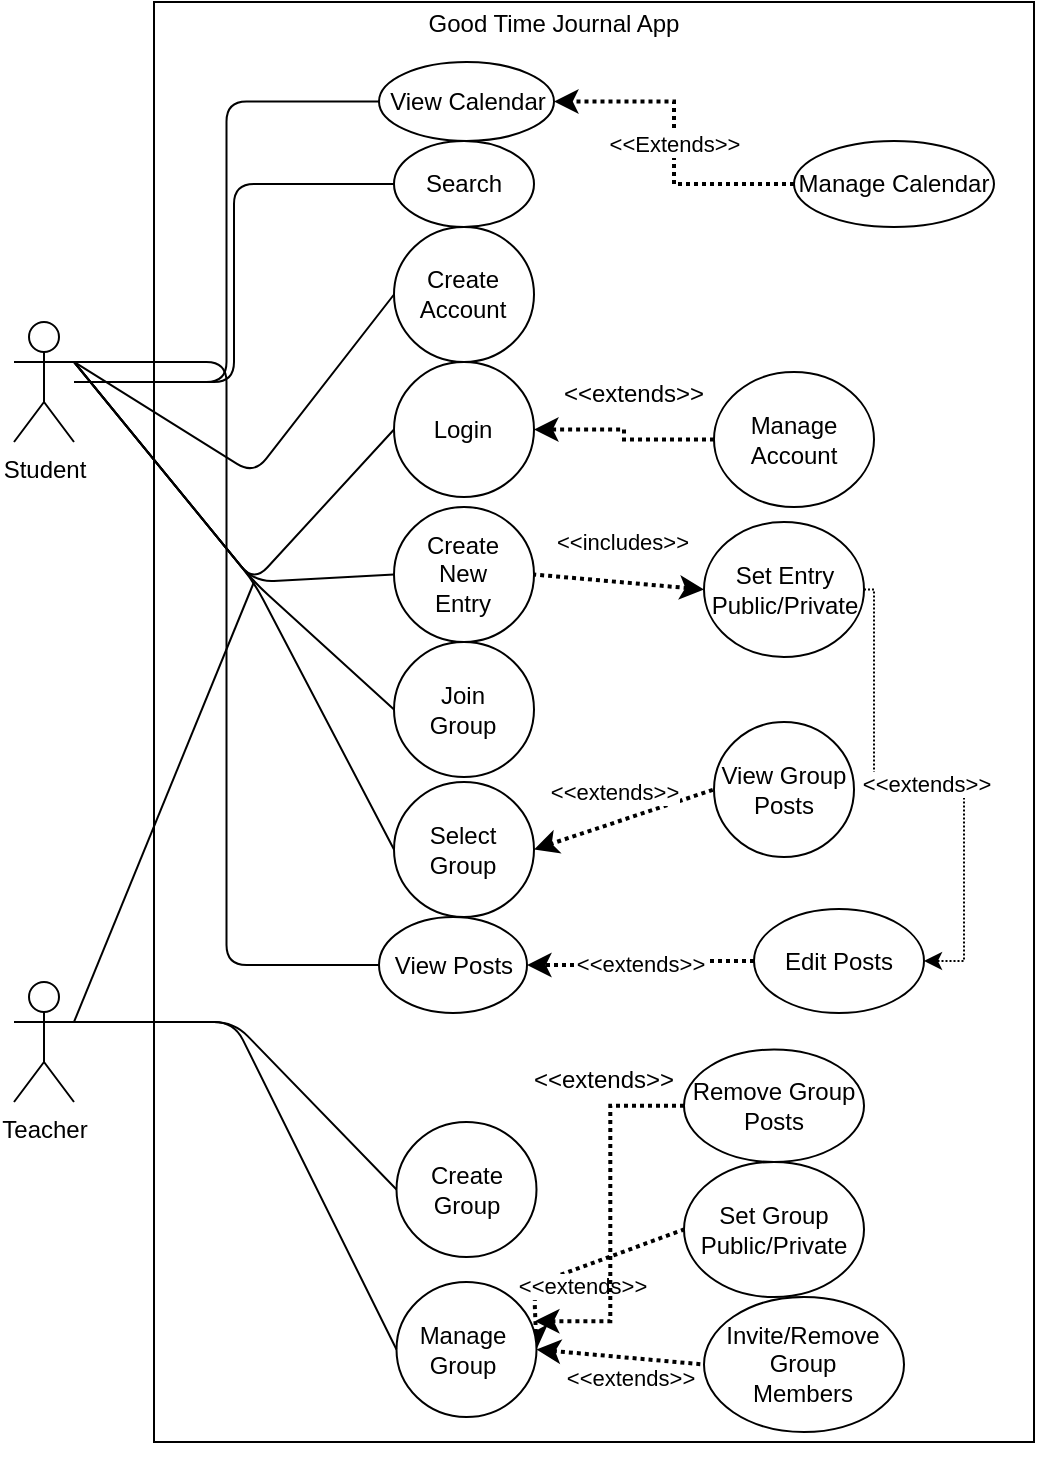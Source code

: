 <mxfile version="15.0.3" type="github">
  <diagram id="fqCkSu9vm9ViEe0apabM" name="Page-1">
    <mxGraphModel dx="1038" dy="547" grid="1" gridSize="10" guides="1" tooltips="1" connect="1" arrows="1" fold="1" page="1" pageScale="1" pageWidth="850" pageHeight="1100" math="0" shadow="0">
      <root>
        <mxCell id="0" />
        <mxCell id="1" parent="0" />
        <mxCell id="0rzklVT4OKaPTHBkq0-C-35" value="" style="group;movable=0;" parent="1" vertex="1" connectable="0">
          <mxGeometry x="350" y="100" width="290" height="632.81" as="geometry" />
        </mxCell>
        <mxCell id="0rzklVT4OKaPTHBkq0-C-66" value="" style="group;movable=0;" parent="0rzklVT4OKaPTHBkq0-C-35" vertex="1" connectable="0">
          <mxGeometry x="-150" y="-100" width="440" height="732.81" as="geometry" />
        </mxCell>
        <mxCell id="0rzklVT4OKaPTHBkq0-C-1" value="" style="rounded=0;whiteSpace=wrap;html=1;expand=0;editable=0;" parent="0rzklVT4OKaPTHBkq0-C-66" vertex="1">
          <mxGeometry width="440" height="720" as="geometry" />
        </mxCell>
        <mxCell id="0rzklVT4OKaPTHBkq0-C-65" value="Good Time Journal App" style="text;html=1;strokeColor=none;fillColor=none;align=center;verticalAlign=middle;whiteSpace=wrap;rounded=0;" parent="0rzklVT4OKaPTHBkq0-C-66" vertex="1">
          <mxGeometry x="130" width="140" height="22.5" as="geometry" />
        </mxCell>
        <mxCell id="0rzklVT4OKaPTHBkq0-C-53" value="&amp;lt;&amp;lt;includes&amp;gt;&amp;gt;" style="endArrow=none;html=1;strokeWidth=2;startArrow=classic;startFill=1;entryX=1;entryY=0.5;entryDx=0;entryDy=0;exitX=0;exitY=0.5;exitDx=0;exitDy=0;dashed=1;dashPattern=1 1;" parent="0rzklVT4OKaPTHBkq0-C-66" source="0rzklVT4OKaPTHBkq0-C-45" target="0rzklVT4OKaPTHBkq0-C-42" edge="1">
          <mxGeometry y="-20" width="50" height="50" relative="1" as="geometry">
            <mxPoint x="320" y="393.75" as="sourcePoint" />
            <mxPoint x="370" y="337.5" as="targetPoint" />
            <Array as="points" />
            <mxPoint as="offset" />
          </mxGeometry>
        </mxCell>
        <mxCell id="0rzklVT4OKaPTHBkq0-C-54" value="" style="group" parent="0rzklVT4OKaPTHBkq0-C-66" vertex="1" connectable="0">
          <mxGeometry x="120" y="320" width="70" height="67.5" as="geometry" />
        </mxCell>
        <mxCell id="0rzklVT4OKaPTHBkq0-C-55" value="" style="ellipse;whiteSpace=wrap;html=1;" parent="0rzklVT4OKaPTHBkq0-C-54" vertex="1">
          <mxGeometry width="70" height="67.5" as="geometry" />
        </mxCell>
        <mxCell id="0rzklVT4OKaPTHBkq0-C-56" value="Join Group" style="text;html=1;strokeColor=none;fillColor=none;align=center;verticalAlign=middle;whiteSpace=wrap;rounded=0;" parent="0rzklVT4OKaPTHBkq0-C-54" vertex="1">
          <mxGeometry x="23.333" y="25.312" width="23.333" height="16.875" as="geometry" />
        </mxCell>
        <mxCell id="0rzklVT4OKaPTHBkq0-C-89" value="&amp;lt;&amp;lt;extends&amp;gt;&amp;gt;" style="endArrow=none;html=1;strokeWidth=2;startArrow=classic;startFill=1;exitX=1;exitY=0.5;exitDx=0;exitDy=0;dashed=1;dashPattern=1 1;entryX=0;entryY=0.5;entryDx=0;entryDy=0;" parent="0rzklVT4OKaPTHBkq0-C-66" source="0rzklVT4OKaPTHBkq0-C-75" target="0rzklVT4OKaPTHBkq0-C-58" edge="1">
          <mxGeometry x="-0.006" y="15" width="50" height="50" relative="1" as="geometry">
            <mxPoint x="255.292" y="337.498" as="sourcePoint" />
            <mxPoint x="230" y="381.094" as="targetPoint" />
            <Array as="points" />
            <mxPoint as="offset" />
          </mxGeometry>
        </mxCell>
        <mxCell id="0rzklVT4OKaPTHBkq0-C-131" value="&amp;lt;&amp;lt;extends&amp;gt;&amp;gt;" style="endArrow=none;html=1;strokeWidth=2;startArrow=classic;startFill=1;dashed=1;dashPattern=1 1;entryX=0;entryY=0.5;entryDx=0;entryDy=0;exitX=1;exitY=0.5;exitDx=0;exitDy=0;" parent="0rzklVT4OKaPTHBkq0-C-66" source="0rzklVT4OKaPTHBkq0-C-128" target="0rzklVT4OKaPTHBkq0-C-125" edge="1">
          <mxGeometry x="-0.03" y="-9" width="50" height="50" relative="1" as="geometry">
            <mxPoint x="210" y="697.5" as="sourcePoint" />
            <mxPoint x="160" y="708.75" as="targetPoint" />
            <Array as="points">
              <mxPoint x="190" y="641.25" />
            </Array>
            <mxPoint as="offset" />
          </mxGeometry>
        </mxCell>
        <mxCell id="0rzklVT4OKaPTHBkq0-C-130" value="&amp;lt;&amp;lt;extends&amp;gt;&amp;gt;" style="endArrow=none;html=1;strokeWidth=2;startArrow=classic;startFill=1;dashed=1;dashPattern=1 1;entryX=0;entryY=0.5;entryDx=0;entryDy=0;exitX=1;exitY=0.5;exitDx=0;exitDy=0;" parent="0rzklVT4OKaPTHBkq0-C-66" source="0rzklVT4OKaPTHBkq0-C-128" target="0rzklVT4OKaPTHBkq0-C-122" edge="1">
          <mxGeometry x="0.143" y="-10" width="50" height="50" relative="1" as="geometry">
            <mxPoint x="150" y="540.0" as="sourcePoint" />
            <mxPoint x="200" y="495" as="targetPoint" />
            <Array as="points" />
            <mxPoint as="offset" />
          </mxGeometry>
        </mxCell>
        <mxCell id="-kTuXStXJfN16XEMPzo_-8" style="edgeStyle=orthogonalEdgeStyle;rounded=0;orthogonalLoop=1;jettySize=auto;html=1;exitX=0;exitY=0.5;exitDx=0;exitDy=0;dashed=1;dashPattern=1 1;strokeWidth=2;" edge="1" parent="0rzklVT4OKaPTHBkq0-C-66" source="-kTuXStXJfN16XEMPzo_-2" target="0rzklVT4OKaPTHBkq0-C-39">
          <mxGeometry relative="1" as="geometry" />
        </mxCell>
        <mxCell id="-kTuXStXJfN16XEMPzo_-2" value="Manage Account" style="ellipse;whiteSpace=wrap;html=1;" vertex="1" parent="0rzklVT4OKaPTHBkq0-C-66">
          <mxGeometry x="280" y="185" width="80" height="67.5" as="geometry" />
        </mxCell>
        <mxCell id="-kTuXStXJfN16XEMPzo_-7" value="&amp;lt;&amp;lt;extends&amp;gt;&amp;gt;" style="text;html=1;strokeColor=none;fillColor=none;align=center;verticalAlign=middle;whiteSpace=wrap;rounded=0;" vertex="1" parent="0rzklVT4OKaPTHBkq0-C-66">
          <mxGeometry x="220" y="185" width="40" height="22.5" as="geometry" />
        </mxCell>
        <mxCell id="-kTuXStXJfN16XEMPzo_-10" style="edgeStyle=orthogonalEdgeStyle;rounded=0;orthogonalLoop=1;jettySize=auto;html=1;exitX=0;exitY=0.5;exitDx=0;exitDy=0;entryX=0.989;entryY=0.29;entryDx=0;entryDy=0;entryPerimeter=0;dashed=1;dashPattern=1 1;strokeWidth=2;" edge="1" parent="0rzklVT4OKaPTHBkq0-C-66" source="-kTuXStXJfN16XEMPzo_-9" target="0rzklVT4OKaPTHBkq0-C-128">
          <mxGeometry relative="1" as="geometry" />
        </mxCell>
        <mxCell id="-kTuXStXJfN16XEMPzo_-9" value="Remove Group Posts" style="ellipse;whiteSpace=wrap;html=1;" vertex="1" parent="0rzklVT4OKaPTHBkq0-C-66">
          <mxGeometry x="265" y="523.75" width="90" height="56.25" as="geometry" />
        </mxCell>
        <mxCell id="-kTuXStXJfN16XEMPzo_-11" value="&amp;lt;&amp;lt;extends&amp;gt;&amp;gt;" style="text;html=1;strokeColor=none;fillColor=none;align=center;verticalAlign=middle;whiteSpace=wrap;rounded=0;" vertex="1" parent="0rzklVT4OKaPTHBkq0-C-66">
          <mxGeometry x="205" y="528.005" width="40" height="22.5" as="geometry" />
        </mxCell>
        <mxCell id="0rzklVT4OKaPTHBkq0-C-74" value="" style="group" parent="0rzklVT4OKaPTHBkq0-C-66" vertex="1" connectable="0">
          <mxGeometry x="120" y="390" width="70" height="67.5" as="geometry" />
        </mxCell>
        <mxCell id="0rzklVT4OKaPTHBkq0-C-75" value="" style="ellipse;whiteSpace=wrap;html=1;" parent="0rzklVT4OKaPTHBkq0-C-74" vertex="1">
          <mxGeometry width="70" height="67.5" as="geometry" />
        </mxCell>
        <mxCell id="0rzklVT4OKaPTHBkq0-C-76" value="Select Group" style="text;html=1;strokeColor=none;fillColor=none;align=center;verticalAlign=middle;whiteSpace=wrap;rounded=0;" parent="0rzklVT4OKaPTHBkq0-C-74" vertex="1">
          <mxGeometry x="23.333" y="25.312" width="23.333" height="16.875" as="geometry" />
        </mxCell>
        <mxCell id="0rzklVT4OKaPTHBkq0-C-41" value="" style="group" parent="0rzklVT4OKaPTHBkq0-C-66" vertex="1" connectable="0">
          <mxGeometry x="120" y="252.5" width="70" height="67.5" as="geometry" />
        </mxCell>
        <mxCell id="0rzklVT4OKaPTHBkq0-C-42" value="" style="ellipse;whiteSpace=wrap;html=1;" parent="0rzklVT4OKaPTHBkq0-C-41" vertex="1">
          <mxGeometry width="70" height="67.5" as="geometry" />
        </mxCell>
        <mxCell id="0rzklVT4OKaPTHBkq0-C-43" value="Create New Entry" style="text;html=1;strokeColor=none;fillColor=none;align=center;verticalAlign=middle;whiteSpace=wrap;rounded=0;" parent="0rzklVT4OKaPTHBkq0-C-41" vertex="1">
          <mxGeometry x="23.333" y="25.312" width="23.333" height="16.875" as="geometry" />
        </mxCell>
        <mxCell id="0rzklVT4OKaPTHBkq0-C-38" value="" style="group" parent="0rzklVT4OKaPTHBkq0-C-66" vertex="1" connectable="0">
          <mxGeometry x="120" y="180" width="70" height="67.5" as="geometry" />
        </mxCell>
        <mxCell id="0rzklVT4OKaPTHBkq0-C-39" value="" style="ellipse;whiteSpace=wrap;html=1;" parent="0rzklVT4OKaPTHBkq0-C-38" vertex="1">
          <mxGeometry width="70" height="67.5" as="geometry" />
        </mxCell>
        <mxCell id="0rzklVT4OKaPTHBkq0-C-40" value="&lt;div&gt;Login&lt;/div&gt;" style="text;html=1;strokeColor=none;fillColor=none;align=center;verticalAlign=middle;whiteSpace=wrap;rounded=0;" parent="0rzklVT4OKaPTHBkq0-C-38" vertex="1">
          <mxGeometry x="23.333" y="25.312" width="23.333" height="16.875" as="geometry" />
        </mxCell>
        <mxCell id="0rzklVT4OKaPTHBkq0-C-44" value="" style="group" parent="0rzklVT4OKaPTHBkq0-C-66" vertex="1" connectable="0">
          <mxGeometry x="275" y="260" width="80" height="67.5" as="geometry" />
        </mxCell>
        <mxCell id="0rzklVT4OKaPTHBkq0-C-45" value="" style="ellipse;whiteSpace=wrap;html=1;" parent="0rzklVT4OKaPTHBkq0-C-44" vertex="1">
          <mxGeometry width="80" height="67.5" as="geometry" />
        </mxCell>
        <mxCell id="0rzklVT4OKaPTHBkq0-C-46" value="&lt;div&gt;Set Entry Public/Private&lt;/div&gt;" style="text;html=1;strokeColor=none;fillColor=none;align=center;verticalAlign=middle;whiteSpace=wrap;rounded=0;" parent="0rzklVT4OKaPTHBkq0-C-44" vertex="1">
          <mxGeometry x="26.667" y="25.312" width="26.667" height="16.875" as="geometry" />
        </mxCell>
        <mxCell id="0rzklVT4OKaPTHBkq0-C-67" value="" style="group" parent="0rzklVT4OKaPTHBkq0-C-66" vertex="1" connectable="0">
          <mxGeometry x="120" y="112.5" width="70" height="67.5" as="geometry" />
        </mxCell>
        <mxCell id="0rzklVT4OKaPTHBkq0-C-68" value="" style="ellipse;whiteSpace=wrap;html=1;" parent="0rzklVT4OKaPTHBkq0-C-67" vertex="1">
          <mxGeometry width="70" height="67.5" as="geometry" />
        </mxCell>
        <mxCell id="0rzklVT4OKaPTHBkq0-C-69" value="Create Account" style="text;html=1;strokeColor=none;fillColor=none;align=center;verticalAlign=middle;whiteSpace=wrap;rounded=0;" parent="0rzklVT4OKaPTHBkq0-C-67" vertex="1">
          <mxGeometry x="23.333" y="25.312" width="23.333" height="16.875" as="geometry" />
        </mxCell>
        <mxCell id="-kTuXStXJfN16XEMPzo_-14" value="Search" style="ellipse;whiteSpace=wrap;html=1;" vertex="1" parent="0rzklVT4OKaPTHBkq0-C-66">
          <mxGeometry x="120" y="69.5" width="70" height="43" as="geometry" />
        </mxCell>
        <mxCell id="-kTuXStXJfN16XEMPzo_-15" value="View Calendar" style="ellipse;whiteSpace=wrap;html=1;" vertex="1" parent="0rzklVT4OKaPTHBkq0-C-66">
          <mxGeometry x="112.5" y="30" width="87.5" height="39.5" as="geometry" />
        </mxCell>
        <mxCell id="-kTuXStXJfN16XEMPzo_-20" value="&amp;lt;&amp;lt;Extends&amp;gt;&amp;gt;" style="edgeStyle=orthogonalEdgeStyle;rounded=0;orthogonalLoop=1;jettySize=auto;html=1;dashed=1;dashPattern=1 1;endArrow=classic;endFill=1;strokeColor=#000000;strokeWidth=2;" edge="1" parent="0rzklVT4OKaPTHBkq0-C-66" source="-kTuXStXJfN16XEMPzo_-16" target="-kTuXStXJfN16XEMPzo_-15">
          <mxGeometry relative="1" as="geometry" />
        </mxCell>
        <mxCell id="-kTuXStXJfN16XEMPzo_-16" value="Manage Calendar" style="ellipse;whiteSpace=wrap;html=1;" vertex="1" parent="0rzklVT4OKaPTHBkq0-C-66">
          <mxGeometry x="320" y="69.5" width="100" height="43" as="geometry" />
        </mxCell>
        <mxCell id="0rzklVT4OKaPTHBkq0-C-128" value="" style="ellipse;whiteSpace=wrap;html=1;" parent="0rzklVT4OKaPTHBkq0-C-66" vertex="1">
          <mxGeometry x="121.25" y="640" width="70" height="67.5" as="geometry" />
        </mxCell>
        <mxCell id="0rzklVT4OKaPTHBkq0-C-129" value="Manage Group" style="text;html=1;strokeColor=none;fillColor=none;align=center;verticalAlign=middle;whiteSpace=wrap;rounded=0;" parent="0rzklVT4OKaPTHBkq0-C-66" vertex="1">
          <mxGeometry x="143.333" y="665.312" width="23.333" height="16.875" as="geometry" />
        </mxCell>
        <mxCell id="0rzklVT4OKaPTHBkq0-C-119" value="" style="ellipse;whiteSpace=wrap;html=1;" parent="0rzklVT4OKaPTHBkq0-C-66" vertex="1">
          <mxGeometry x="121.25" y="560" width="70" height="67.5" as="geometry" />
        </mxCell>
        <mxCell id="0rzklVT4OKaPTHBkq0-C-120" value="Create Group" style="text;html=1;strokeColor=none;fillColor=none;align=center;verticalAlign=middle;whiteSpace=wrap;rounded=0;" parent="0rzklVT4OKaPTHBkq0-C-66" vertex="1">
          <mxGeometry x="144.583" y="585.312" width="23.333" height="16.875" as="geometry" />
        </mxCell>
        <mxCell id="0rzklVT4OKaPTHBkq0-C-124" value="" style="group" parent="0rzklVT4OKaPTHBkq0-C-66" vertex="1" connectable="0">
          <mxGeometry x="265" y="580" width="90" height="67.5" as="geometry" />
        </mxCell>
        <mxCell id="0rzklVT4OKaPTHBkq0-C-125" value="" style="ellipse;whiteSpace=wrap;html=1;" parent="0rzklVT4OKaPTHBkq0-C-124" vertex="1">
          <mxGeometry width="90" height="67.5" as="geometry" />
        </mxCell>
        <mxCell id="0rzklVT4OKaPTHBkq0-C-126" value="Set Group Public/Private" style="text;html=1;strokeColor=none;fillColor=none;align=center;verticalAlign=middle;whiteSpace=wrap;rounded=0;" parent="0rzklVT4OKaPTHBkq0-C-124" vertex="1">
          <mxGeometry x="30" y="25.312" width="30" height="16.875" as="geometry" />
        </mxCell>
        <mxCell id="0rzklVT4OKaPTHBkq0-C-121" value="" style="group" parent="0rzklVT4OKaPTHBkq0-C-66" vertex="1" connectable="0">
          <mxGeometry x="275" y="647.5" width="100" height="67.5" as="geometry" />
        </mxCell>
        <mxCell id="0rzklVT4OKaPTHBkq0-C-122" value="" style="ellipse;whiteSpace=wrap;html=1;" parent="0rzklVT4OKaPTHBkq0-C-121" vertex="1">
          <mxGeometry width="100" height="67.5" as="geometry" />
        </mxCell>
        <mxCell id="0rzklVT4OKaPTHBkq0-C-123" value="Invite/Remove Group Members" style="text;html=1;strokeColor=none;fillColor=none;align=center;verticalAlign=middle;whiteSpace=wrap;rounded=0;" parent="0rzklVT4OKaPTHBkq0-C-121" vertex="1">
          <mxGeometry x="33.333" y="25.312" width="33.333" height="16.875" as="geometry" />
        </mxCell>
        <mxCell id="0rzklVT4OKaPTHBkq0-C-58" value="View Group Posts" style="ellipse;whiteSpace=wrap;html=1;" parent="0rzklVT4OKaPTHBkq0-C-66" vertex="1">
          <mxGeometry x="280" y="360" width="70" height="67.5" as="geometry" />
        </mxCell>
        <mxCell id="-kTuXStXJfN16XEMPzo_-21" value="View Posts" style="ellipse;whiteSpace=wrap;html=1;" vertex="1" parent="0rzklVT4OKaPTHBkq0-C-66">
          <mxGeometry x="112.5" y="457.5" width="74" height="48" as="geometry" />
        </mxCell>
        <mxCell id="-kTuXStXJfN16XEMPzo_-23" value="&amp;lt;&amp;lt;extends&amp;gt;&amp;gt;" style="edgeStyle=orthogonalEdgeStyle;rounded=0;orthogonalLoop=1;jettySize=auto;html=1;dashed=1;dashPattern=1 1;endArrow=classic;endFill=1;strokeColor=#000000;strokeWidth=2;" edge="1" parent="0rzklVT4OKaPTHBkq0-C-66" source="-kTuXStXJfN16XEMPzo_-22" target="-kTuXStXJfN16XEMPzo_-21">
          <mxGeometry relative="1" as="geometry" />
        </mxCell>
        <mxCell id="-kTuXStXJfN16XEMPzo_-22" value="Edit Posts" style="ellipse;whiteSpace=wrap;html=1;" vertex="1" parent="0rzklVT4OKaPTHBkq0-C-66">
          <mxGeometry x="300" y="453.5" width="85" height="52" as="geometry" />
        </mxCell>
        <mxCell id="-kTuXStXJfN16XEMPzo_-25" value="&amp;lt;&amp;lt;extends&amp;gt;&amp;gt;" style="edgeStyle=orthogonalEdgeStyle;rounded=0;orthogonalLoop=1;jettySize=auto;html=1;entryX=1;entryY=0.5;entryDx=0;entryDy=0;endArrow=classic;endFill=1;strokeWidth=1;dashed=1;dashPattern=1 1;" edge="1" parent="0rzklVT4OKaPTHBkq0-C-66" source="0rzklVT4OKaPTHBkq0-C-45" target="-kTuXStXJfN16XEMPzo_-22">
          <mxGeometry relative="1" as="geometry">
            <Array as="points">
              <mxPoint x="360" y="294" />
              <mxPoint x="360" y="391" />
              <mxPoint x="405" y="391" />
              <mxPoint x="405" y="480" />
            </Array>
          </mxGeometry>
        </mxCell>
        <mxCell id="0rzklVT4OKaPTHBkq0-C-88" style="edgeStyle=none;orthogonalLoop=1;jettySize=auto;html=1;exitX=1;exitY=0.333;exitDx=0;exitDy=0;exitPerimeter=0;endArrow=none;entryX=0;entryY=0.5;entryDx=0;entryDy=0;" parent="1" source="0rzklVT4OKaPTHBkq0-C-2" target="0rzklVT4OKaPTHBkq0-C-75" edge="1">
          <mxGeometry relative="1" as="geometry">
            <mxPoint x="260" y="420" as="targetPoint" />
            <Array as="points">
              <mxPoint x="250" y="290" />
            </Array>
          </mxGeometry>
        </mxCell>
        <mxCell id="-kTuXStXJfN16XEMPzo_-17" style="edgeStyle=orthogonalEdgeStyle;rounded=1;orthogonalLoop=1;jettySize=auto;html=1;entryX=0;entryY=0.5;entryDx=0;entryDy=0;strokeWidth=1;endArrow=none;endFill=0;" edge="1" parent="1" source="0rzklVT4OKaPTHBkq0-C-2" target="-kTuXStXJfN16XEMPzo_-14">
          <mxGeometry relative="1" as="geometry" />
        </mxCell>
        <mxCell id="-kTuXStXJfN16XEMPzo_-18" style="edgeStyle=orthogonalEdgeStyle;rounded=1;orthogonalLoop=1;jettySize=auto;html=1;entryX=0;entryY=0.5;entryDx=0;entryDy=0;strokeWidth=1;endArrow=none;endFill=0;" edge="1" parent="1" source="0rzklVT4OKaPTHBkq0-C-2" target="-kTuXStXJfN16XEMPzo_-15">
          <mxGeometry relative="1" as="geometry" />
        </mxCell>
        <mxCell id="-kTuXStXJfN16XEMPzo_-24" style="edgeStyle=orthogonalEdgeStyle;rounded=1;orthogonalLoop=1;jettySize=auto;html=1;exitX=1;exitY=0.333;exitDx=0;exitDy=0;exitPerimeter=0;entryX=0;entryY=0.5;entryDx=0;entryDy=0;endArrow=none;endFill=0;strokeColor=#000000;strokeWidth=1;" edge="1" parent="1" source="0rzklVT4OKaPTHBkq0-C-2" target="-kTuXStXJfN16XEMPzo_-21">
          <mxGeometry relative="1" as="geometry" />
        </mxCell>
        <mxCell id="0rzklVT4OKaPTHBkq0-C-2" value="Student" style="shape=umlActor;verticalLabelPosition=bottom;verticalAlign=top;html=1;outlineConnect=0;" parent="1" vertex="1">
          <mxGeometry x="130" y="160" width="30" height="60" as="geometry" />
        </mxCell>
        <mxCell id="0rzklVT4OKaPTHBkq0-C-90" style="edgeStyle=none;orthogonalLoop=1;jettySize=auto;html=1;exitX=1;exitY=0.333;exitDx=0;exitDy=0;exitPerimeter=0;endArrow=none;" parent="1" source="0rzklVT4OKaPTHBkq0-C-4" edge="1">
          <mxGeometry relative="1" as="geometry">
            <mxPoint x="250" y="290" as="targetPoint" />
          </mxGeometry>
        </mxCell>
        <mxCell id="0rzklVT4OKaPTHBkq0-C-133" style="edgeStyle=none;orthogonalLoop=1;jettySize=auto;html=1;exitX=1;exitY=0.333;exitDx=0;exitDy=0;exitPerimeter=0;entryX=0;entryY=0.5;entryDx=0;entryDy=0;endArrow=none;" parent="1" source="0rzklVT4OKaPTHBkq0-C-4" target="0rzklVT4OKaPTHBkq0-C-119" edge="1">
          <mxGeometry relative="1" as="geometry">
            <Array as="points">
              <mxPoint x="240" y="510" />
            </Array>
          </mxGeometry>
        </mxCell>
        <mxCell id="0rzklVT4OKaPTHBkq0-C-134" style="edgeStyle=none;orthogonalLoop=1;jettySize=auto;html=1;exitX=1;exitY=0.333;exitDx=0;exitDy=0;exitPerimeter=0;entryX=0;entryY=0.5;entryDx=0;entryDy=0;endArrow=none;" parent="1" source="0rzklVT4OKaPTHBkq0-C-4" target="0rzklVT4OKaPTHBkq0-C-128" edge="1">
          <mxGeometry relative="1" as="geometry">
            <Array as="points">
              <mxPoint x="240" y="510" />
            </Array>
          </mxGeometry>
        </mxCell>
        <mxCell id="0rzklVT4OKaPTHBkq0-C-4" value="Teacher" style="shape=umlActor;verticalLabelPosition=bottom;verticalAlign=top;html=1;outlineConnect=0;" parent="1" vertex="1">
          <mxGeometry x="130" y="490" width="30" height="60" as="geometry" />
        </mxCell>
        <mxCell id="0rzklVT4OKaPTHBkq0-C-81" value="" style="endArrow=none;html=1;entryX=0;entryY=0.5;entryDx=0;entryDy=0;" parent="1" target="0rzklVT4OKaPTHBkq0-C-39" edge="1">
          <mxGeometry width="50" height="50" relative="1" as="geometry">
            <mxPoint x="160" y="180" as="sourcePoint" />
            <mxPoint x="210" y="130" as="targetPoint" />
            <Array as="points">
              <mxPoint x="250" y="290" />
            </Array>
          </mxGeometry>
        </mxCell>
        <mxCell id="0rzklVT4OKaPTHBkq0-C-86" style="edgeStyle=none;orthogonalLoop=1;jettySize=auto;html=1;exitX=1;exitY=0.333;exitDx=0;exitDy=0;exitPerimeter=0;endArrow=none;entryX=0;entryY=0.5;entryDx=0;entryDy=0;" parent="1" source="0rzklVT4OKaPTHBkq0-C-2" target="0rzklVT4OKaPTHBkq0-C-42" edge="1">
          <mxGeometry relative="1" as="geometry">
            <mxPoint x="260" y="280" as="targetPoint" />
            <Array as="points">
              <mxPoint x="250" y="290" />
            </Array>
          </mxGeometry>
        </mxCell>
        <mxCell id="0rzklVT4OKaPTHBkq0-C-87" style="edgeStyle=none;orthogonalLoop=1;jettySize=auto;html=1;exitX=1;exitY=0.333;exitDx=0;exitDy=0;exitPerimeter=0;entryX=0;entryY=0.5;entryDx=0;entryDy=0;endArrow=none;" parent="1" source="0rzklVT4OKaPTHBkq0-C-2" target="0rzklVT4OKaPTHBkq0-C-55" edge="1">
          <mxGeometry relative="1" as="geometry">
            <Array as="points">
              <mxPoint x="250" y="290" />
            </Array>
          </mxGeometry>
        </mxCell>
        <mxCell id="0rzklVT4OKaPTHBkq0-C-77" value="" style="endArrow=none;html=1;entryX=0;entryY=0.5;entryDx=0;entryDy=0;exitX=1;exitY=0.333;exitDx=0;exitDy=0;exitPerimeter=0;" parent="1" target="0rzklVT4OKaPTHBkq0-C-68" edge="1" source="0rzklVT4OKaPTHBkq0-C-2">
          <mxGeometry width="50" height="50" relative="1" as="geometry">
            <mxPoint x="160" y="112.5" as="sourcePoint" />
            <mxPoint x="210" y="56.25" as="targetPoint" />
            <Array as="points">
              <mxPoint x="250" y="236.25" />
            </Array>
          </mxGeometry>
        </mxCell>
      </root>
    </mxGraphModel>
  </diagram>
</mxfile>

